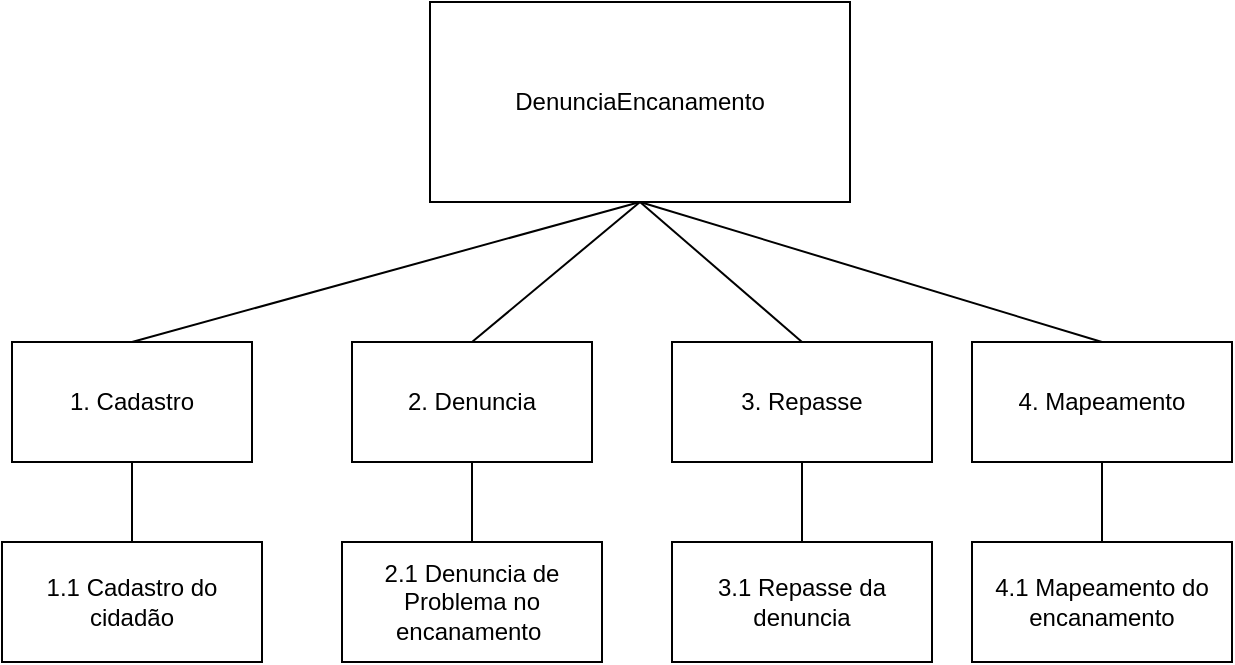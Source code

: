 <mxfile version="20.3.2" type="device"><diagram id="MeBddWHlykKKU0-s6ZNQ" name="Página-1"><mxGraphModel dx="1293" dy="623" grid="1" gridSize="10" guides="1" tooltips="1" connect="1" arrows="1" fold="1" page="1" pageScale="1" pageWidth="827" pageHeight="1169" math="0" shadow="0"><root><mxCell id="0"/><mxCell id="1" parent="0"/><mxCell id="4XShBF1HX0RCQSXamjL3-1" value="DenunciaEncanamento" style="rounded=0;whiteSpace=wrap;html=1;" vertex="1" parent="1"><mxGeometry x="309" y="60" width="210" height="100" as="geometry"/></mxCell><mxCell id="4XShBF1HX0RCQSXamjL3-2" value="2. Denuncia" style="rounded=0;whiteSpace=wrap;html=1;" vertex="1" parent="1"><mxGeometry x="270" y="230" width="120" height="60" as="geometry"/></mxCell><mxCell id="4XShBF1HX0RCQSXamjL3-5" value="1. Cadastro" style="rounded=0;whiteSpace=wrap;html=1;" vertex="1" parent="1"><mxGeometry x="100" y="230" width="120" height="60" as="geometry"/></mxCell><mxCell id="4XShBF1HX0RCQSXamjL3-6" value="3. Repasse" style="rounded=0;whiteSpace=wrap;html=1;" vertex="1" parent="1"><mxGeometry x="430" y="230" width="130" height="60" as="geometry"/></mxCell><mxCell id="4XShBF1HX0RCQSXamjL3-8" value="4. Mapeamento" style="rounded=0;whiteSpace=wrap;html=1;" vertex="1" parent="1"><mxGeometry x="580" y="230" width="130" height="60" as="geometry"/></mxCell><mxCell id="4XShBF1HX0RCQSXamjL3-9" value="" style="endArrow=none;html=1;rounded=0;entryX=0.5;entryY=1;entryDx=0;entryDy=0;exitX=0.5;exitY=0;exitDx=0;exitDy=0;" edge="1" parent="1" source="4XShBF1HX0RCQSXamjL3-5" target="4XShBF1HX0RCQSXamjL3-1"><mxGeometry width="50" height="50" relative="1" as="geometry"><mxPoint x="520" y="330" as="sourcePoint"/><mxPoint x="570" y="280" as="targetPoint"/></mxGeometry></mxCell><mxCell id="4XShBF1HX0RCQSXamjL3-10" value="" style="endArrow=none;html=1;rounded=0;entryX=0.5;entryY=1;entryDx=0;entryDy=0;exitX=0.5;exitY=0;exitDx=0;exitDy=0;" edge="1" parent="1" source="4XShBF1HX0RCQSXamjL3-2" target="4XShBF1HX0RCQSXamjL3-1"><mxGeometry width="50" height="50" relative="1" as="geometry"><mxPoint x="170" y="240" as="sourcePoint"/><mxPoint x="424" y="170" as="targetPoint"/></mxGeometry></mxCell><mxCell id="4XShBF1HX0RCQSXamjL3-11" value="" style="endArrow=none;html=1;rounded=0;entryX=0.5;entryY=1;entryDx=0;entryDy=0;exitX=0.5;exitY=0;exitDx=0;exitDy=0;" edge="1" parent="1" source="4XShBF1HX0RCQSXamjL3-6" target="4XShBF1HX0RCQSXamjL3-1"><mxGeometry width="50" height="50" relative="1" as="geometry"><mxPoint x="180" y="250" as="sourcePoint"/><mxPoint x="434" y="180" as="targetPoint"/></mxGeometry></mxCell><mxCell id="4XShBF1HX0RCQSXamjL3-12" value="" style="endArrow=none;html=1;rounded=0;entryX=0.5;entryY=1;entryDx=0;entryDy=0;exitX=0.5;exitY=0;exitDx=0;exitDy=0;" edge="1" parent="1" source="4XShBF1HX0RCQSXamjL3-8" target="4XShBF1HX0RCQSXamjL3-1"><mxGeometry width="50" height="50" relative="1" as="geometry"><mxPoint x="190" y="260" as="sourcePoint"/><mxPoint x="444" y="190" as="targetPoint"/></mxGeometry></mxCell><mxCell id="4XShBF1HX0RCQSXamjL3-13" value="1.1 Cadastro do cidadão" style="rounded=0;whiteSpace=wrap;html=1;" vertex="1" parent="1"><mxGeometry x="95" y="330" width="130" height="60" as="geometry"/></mxCell><mxCell id="4XShBF1HX0RCQSXamjL3-14" value="2.1 Denuncia de Problema no encanamento&amp;nbsp;" style="rounded=0;whiteSpace=wrap;html=1;" vertex="1" parent="1"><mxGeometry x="265" y="330" width="130" height="60" as="geometry"/></mxCell><mxCell id="4XShBF1HX0RCQSXamjL3-15" value="3.1 Repasse da denuncia" style="rounded=0;whiteSpace=wrap;html=1;" vertex="1" parent="1"><mxGeometry x="430" y="330" width="130" height="60" as="geometry"/></mxCell><mxCell id="4XShBF1HX0RCQSXamjL3-16" value="4.1 Mapeamento do encanamento" style="rounded=0;whiteSpace=wrap;html=1;" vertex="1" parent="1"><mxGeometry x="580" y="330" width="130" height="60" as="geometry"/></mxCell><mxCell id="4XShBF1HX0RCQSXamjL3-17" value="" style="endArrow=none;html=1;rounded=0;entryX=0.5;entryY=1;entryDx=0;entryDy=0;exitX=0.5;exitY=0;exitDx=0;exitDy=0;" edge="1" parent="1" source="4XShBF1HX0RCQSXamjL3-13" target="4XShBF1HX0RCQSXamjL3-5"><mxGeometry width="50" height="50" relative="1" as="geometry"><mxPoint x="170" y="240" as="sourcePoint"/><mxPoint x="424" y="170" as="targetPoint"/></mxGeometry></mxCell><mxCell id="4XShBF1HX0RCQSXamjL3-18" value="" style="endArrow=none;html=1;rounded=0;entryX=0.5;entryY=1;entryDx=0;entryDy=0;exitX=0.5;exitY=0;exitDx=0;exitDy=0;" edge="1" parent="1" source="4XShBF1HX0RCQSXamjL3-14" target="4XShBF1HX0RCQSXamjL3-2"><mxGeometry width="50" height="50" relative="1" as="geometry"><mxPoint x="170" y="340.0" as="sourcePoint"/><mxPoint x="170" y="300" as="targetPoint"/></mxGeometry></mxCell><mxCell id="4XShBF1HX0RCQSXamjL3-19" value="" style="endArrow=none;html=1;rounded=0;entryX=0.5;entryY=1;entryDx=0;entryDy=0;exitX=0.5;exitY=0;exitDx=0;exitDy=0;" edge="1" parent="1" source="4XShBF1HX0RCQSXamjL3-15" target="4XShBF1HX0RCQSXamjL3-6"><mxGeometry width="50" height="50" relative="1" as="geometry"><mxPoint x="180" y="350.0" as="sourcePoint"/><mxPoint x="180" y="310" as="targetPoint"/></mxGeometry></mxCell><mxCell id="4XShBF1HX0RCQSXamjL3-20" value="" style="endArrow=none;html=1;rounded=0;entryX=0.5;entryY=1;entryDx=0;entryDy=0;exitX=0.5;exitY=0;exitDx=0;exitDy=0;" edge="1" parent="1" source="4XShBF1HX0RCQSXamjL3-16" target="4XShBF1HX0RCQSXamjL3-8"><mxGeometry width="50" height="50" relative="1" as="geometry"><mxPoint x="190" y="360.0" as="sourcePoint"/><mxPoint x="190" y="320" as="targetPoint"/></mxGeometry></mxCell></root></mxGraphModel></diagram></mxfile>